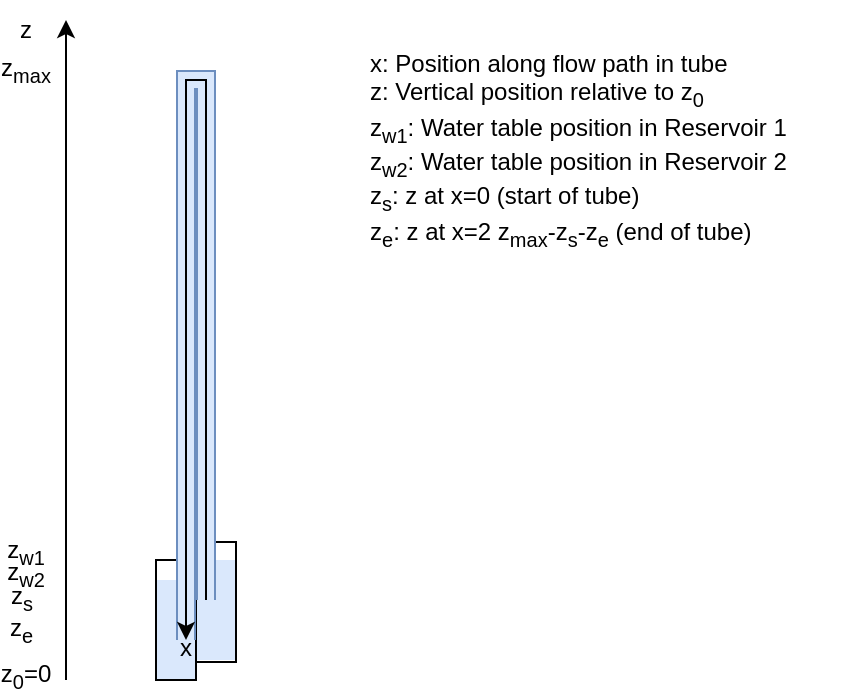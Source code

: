 <mxfile version="15.9.1" type="github"><diagram name="Page-1" id="7e0a89b8-554c-2b80-1dc8-d5c74ca68de4"><mxGraphModel dx="1681" dy="643" grid="1" gridSize="10" guides="1" tooltips="1" connect="1" arrows="1" fold="1" page="1" pageScale="1" pageWidth="1100" pageHeight="850" background="none" math="0" shadow="0"><root><mxCell id="0"/><mxCell id="1" parent="0"/><mxCell id="lYxft5gLZUOzFupG9jvv-9" value="" style="rounded=0;whiteSpace=wrap;html=1;strokeColor=none;fillColor=#dae8fc;" vertex="1" parent="1"><mxGeometry x="545" y="600" width="20" height="50" as="geometry"/></mxCell><mxCell id="lYxft5gLZUOzFupG9jvv-6" value="" style="rounded=0;whiteSpace=wrap;html=1;strokeColor=none;fillColor=#dae8fc;" vertex="1" parent="1"><mxGeometry x="565" y="590" width="20" height="50" as="geometry"/></mxCell><mxCell id="lYxft5gLZUOzFupG9jvv-3" value="" style="rounded=0;whiteSpace=wrap;html=1;fillColor=none;" vertex="1" parent="1"><mxGeometry x="545" y="590" width="20" height="60" as="geometry"/></mxCell><mxCell id="lYxft5gLZUOzFupG9jvv-5" value="" style="rounded=0;whiteSpace=wrap;html=1;fillColor=none;" vertex="1" parent="1"><mxGeometry x="565" y="581" width="20" height="60" as="geometry"/></mxCell><mxCell id="lYxft5gLZUOzFupG9jvv-1" value="" style="shape=filledEdge;rounded=0;fixDash=1;endArrow=none;strokeWidth=10;fillColor=#dae8fc;edgeStyle=orthogonalEdgeStyle;strokeColor=#6c8ebf;" edge="1" parent="1"><mxGeometry width="60" height="40" relative="1" as="geometry"><mxPoint x="560" y="630" as="sourcePoint"/><mxPoint x="570" y="590" as="targetPoint"/><Array as="points"><mxPoint x="560" y="350"/><mxPoint x="570" y="350"/><mxPoint x="570" y="610"/></Array></mxGeometry></mxCell><mxCell id="lYxft5gLZUOzFupG9jvv-10" value="" style="endArrow=classic;html=1;rounded=0;startArrow=none;" edge="1" parent="1"><mxGeometry width="50" height="50" relative="1" as="geometry"><mxPoint x="500" y="650" as="sourcePoint"/><mxPoint x="500" y="320" as="targetPoint"/></mxGeometry></mxCell><mxCell id="lYxft5gLZUOzFupG9jvv-11" value="z" style="text;html=1;strokeColor=none;fillColor=none;align=center;verticalAlign=middle;whiteSpace=wrap;rounded=0;" vertex="1" parent="1"><mxGeometry x="470" y="310" width="20" height="30" as="geometry"/></mxCell><mxCell id="lYxft5gLZUOzFupG9jvv-12" value="z&lt;sub&gt;0&lt;/sub&gt;=0" style="text;html=1;strokeColor=none;fillColor=none;align=center;verticalAlign=middle;whiteSpace=wrap;rounded=0;" vertex="1" parent="1"><mxGeometry x="470" y="640" width="20" height="15" as="geometry"/></mxCell><mxCell id="lYxft5gLZUOzFupG9jvv-14" value="" style="edgeStyle=segmentEdgeStyle;endArrow=classic;html=1;rounded=0;" edge="1" parent="1"><mxGeometry width="50" height="50" relative="1" as="geometry"><mxPoint x="570" y="610" as="sourcePoint"/><mxPoint x="560" y="630" as="targetPoint"/><Array as="points"><mxPoint x="560" y="350"/></Array></mxGeometry></mxCell><mxCell id="lYxft5gLZUOzFupG9jvv-15" value="z&lt;sub&gt;w1&lt;/sub&gt;" style="text;html=1;strokeColor=none;fillColor=none;align=center;verticalAlign=middle;whiteSpace=wrap;rounded=0;" vertex="1" parent="1"><mxGeometry x="470" y="581" width="20" height="10" as="geometry"/></mxCell><mxCell id="lYxft5gLZUOzFupG9jvv-16" value="z&lt;sub&gt;w2&lt;/sub&gt;" style="text;html=1;strokeColor=none;fillColor=none;align=center;verticalAlign=middle;whiteSpace=wrap;rounded=0;" vertex="1" parent="1"><mxGeometry x="470" y="593" width="20" height="7" as="geometry"/></mxCell><mxCell id="lYxft5gLZUOzFupG9jvv-17" value="z&lt;sub&gt;s&lt;/sub&gt;" style="text;html=1;strokeColor=none;fillColor=none;align=center;verticalAlign=middle;whiteSpace=wrap;rounded=0;" vertex="1" parent="1"><mxGeometry x="468" y="604" width="20" height="10" as="geometry"/></mxCell><mxCell id="lYxft5gLZUOzFupG9jvv-18" value="z&lt;sub&gt;e&lt;/sub&gt;" style="text;whiteSpace=wrap;html=1;" vertex="1" parent="1"><mxGeometry x="470" y="610" width="20" height="20" as="geometry"/></mxCell><mxCell id="lYxft5gLZUOzFupG9jvv-19" value="" style="endArrow=none;html=1;rounded=0;" edge="1" parent="1"><mxGeometry width="50" height="50" relative="1" as="geometry"><mxPoint x="500" y="650" as="sourcePoint"/><mxPoint x="500" y="650" as="targetPoint"/></mxGeometry></mxCell><mxCell id="lYxft5gLZUOzFupG9jvv-21" value="x" style="text;html=1;strokeColor=none;fillColor=none;align=center;verticalAlign=middle;whiteSpace=wrap;rounded=0;" vertex="1" parent="1"><mxGeometry x="550" y="626" width="20" height="15" as="geometry"/></mxCell><mxCell id="lYxft5gLZUOzFupG9jvv-23" value="&lt;div align=&quot;left&quot;&gt;x: Position along flow path in tube&lt;/div&gt;&lt;div align=&quot;left&quot;&gt;z: Vertical position relative to z&lt;sub&gt;0&lt;/sub&gt;&lt;br&gt;&lt;/div&gt;&lt;div align=&quot;left&quot;&gt;z&lt;sub&gt;w1&lt;/sub&gt;: Water table position in Reservoir 1&lt;/div&gt;&lt;div align=&quot;left&quot;&gt;&lt;div align=&quot;left&quot;&gt;z&lt;sub&gt;w2&lt;/sub&gt;: Water table position in Reservoir 2&lt;/div&gt;&lt;div align=&quot;left&quot;&gt;z&lt;sub&gt;s&lt;/sub&gt;: z at x=0 (start of tube)&lt;br&gt;&lt;div align=&quot;left&quot;&gt;&lt;div align=&quot;left&quot;&gt;z&lt;sub&gt;e&lt;/sub&gt;: z at x=2 z&lt;sub&gt;max&lt;/sub&gt;-z&lt;sub&gt;s&lt;/sub&gt;-z&lt;sub&gt;e&lt;/sub&gt; (end of tube)&lt;/div&gt;&lt;/div&gt;&lt;/div&gt;&lt;/div&gt;" style="text;html=1;strokeColor=none;fillColor=none;align=left;verticalAlign=middle;whiteSpace=wrap;rounded=0;" vertex="1" parent="1"><mxGeometry x="650" y="330" width="250" height="110" as="geometry"/></mxCell><mxCell id="lYxft5gLZUOzFupG9jvv-30" value="z&lt;sub&gt;max&lt;/sub&gt;" style="text;html=1;strokeColor=none;fillColor=none;align=center;verticalAlign=middle;whiteSpace=wrap;rounded=0;" vertex="1" parent="1"><mxGeometry x="470" y="330" width="20" height="30" as="geometry"/></mxCell></root></mxGraphModel></diagram></mxfile>